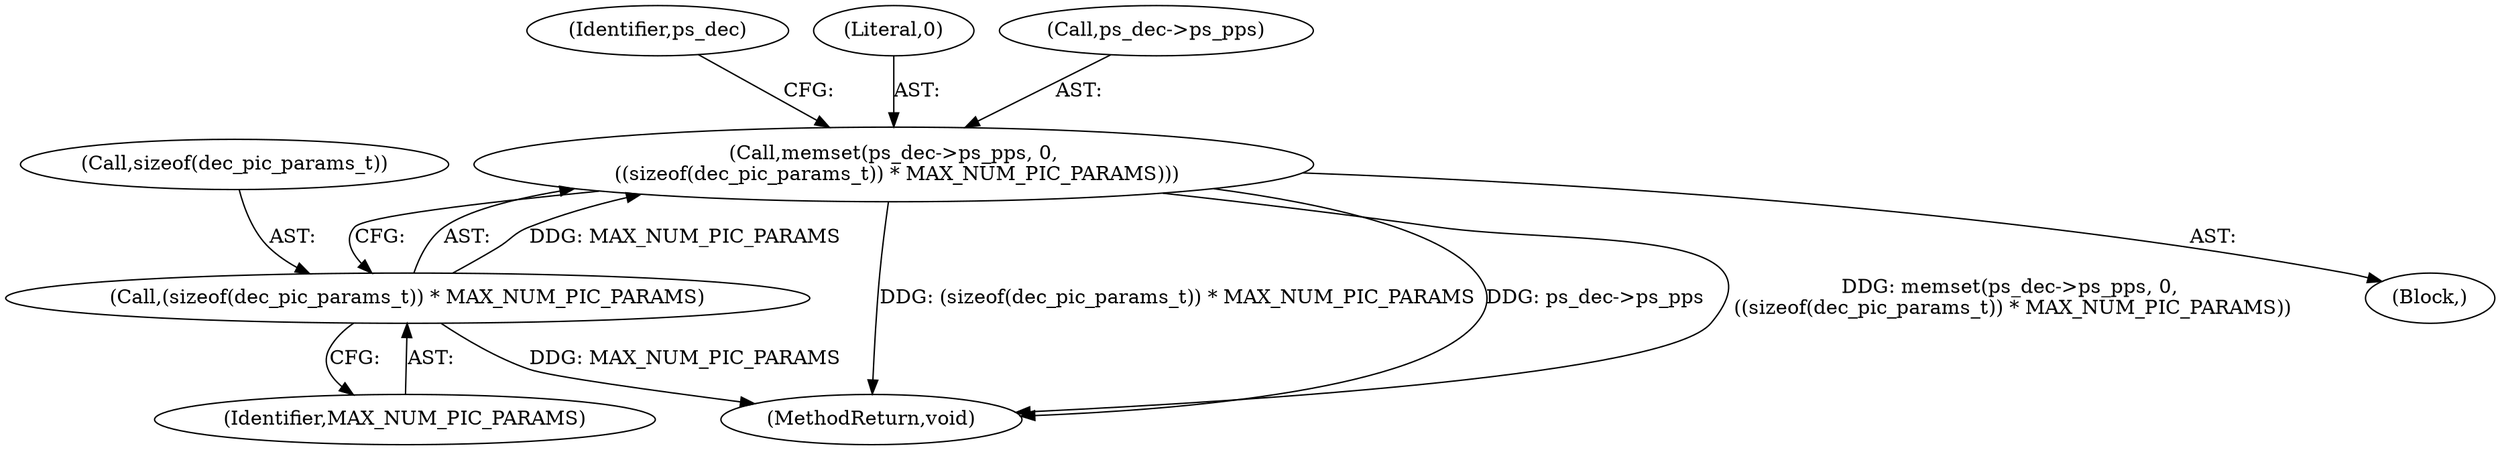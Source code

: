 digraph "0_Android_cc676ebd95247646e67907ccab150fb77a847335@API" {
"1000321" [label="(Call,memset(ps_dec->ps_pps, 0,\n ((sizeof(dec_pic_params_t)) * MAX_NUM_PIC_PARAMS)))"];
"1000326" [label="(Call,(sizeof(dec_pic_params_t)) * MAX_NUM_PIC_PARAMS)"];
"1000327" [label="(Call,sizeof(dec_pic_params_t))"];
"1000332" [label="(Identifier,ps_dec)"];
"1000325" [label="(Literal,0)"];
"1000326" [label="(Call,(sizeof(dec_pic_params_t)) * MAX_NUM_PIC_PARAMS)"];
"1000321" [label="(Call,memset(ps_dec->ps_pps, 0,\n ((sizeof(dec_pic_params_t)) * MAX_NUM_PIC_PARAMS)))"];
"1000963" [label="(MethodReturn,void)"];
"1000322" [label="(Call,ps_dec->ps_pps)"];
"1000121" [label="(Block,)"];
"1000329" [label="(Identifier,MAX_NUM_PIC_PARAMS)"];
"1000321" -> "1000121"  [label="AST: "];
"1000321" -> "1000326"  [label="CFG: "];
"1000322" -> "1000321"  [label="AST: "];
"1000325" -> "1000321"  [label="AST: "];
"1000326" -> "1000321"  [label="AST: "];
"1000332" -> "1000321"  [label="CFG: "];
"1000321" -> "1000963"  [label="DDG: (sizeof(dec_pic_params_t)) * MAX_NUM_PIC_PARAMS"];
"1000321" -> "1000963"  [label="DDG: ps_dec->ps_pps"];
"1000321" -> "1000963"  [label="DDG: memset(ps_dec->ps_pps, 0,\n ((sizeof(dec_pic_params_t)) * MAX_NUM_PIC_PARAMS))"];
"1000326" -> "1000321"  [label="DDG: MAX_NUM_PIC_PARAMS"];
"1000326" -> "1000329"  [label="CFG: "];
"1000327" -> "1000326"  [label="AST: "];
"1000329" -> "1000326"  [label="AST: "];
"1000326" -> "1000963"  [label="DDG: MAX_NUM_PIC_PARAMS"];
}
